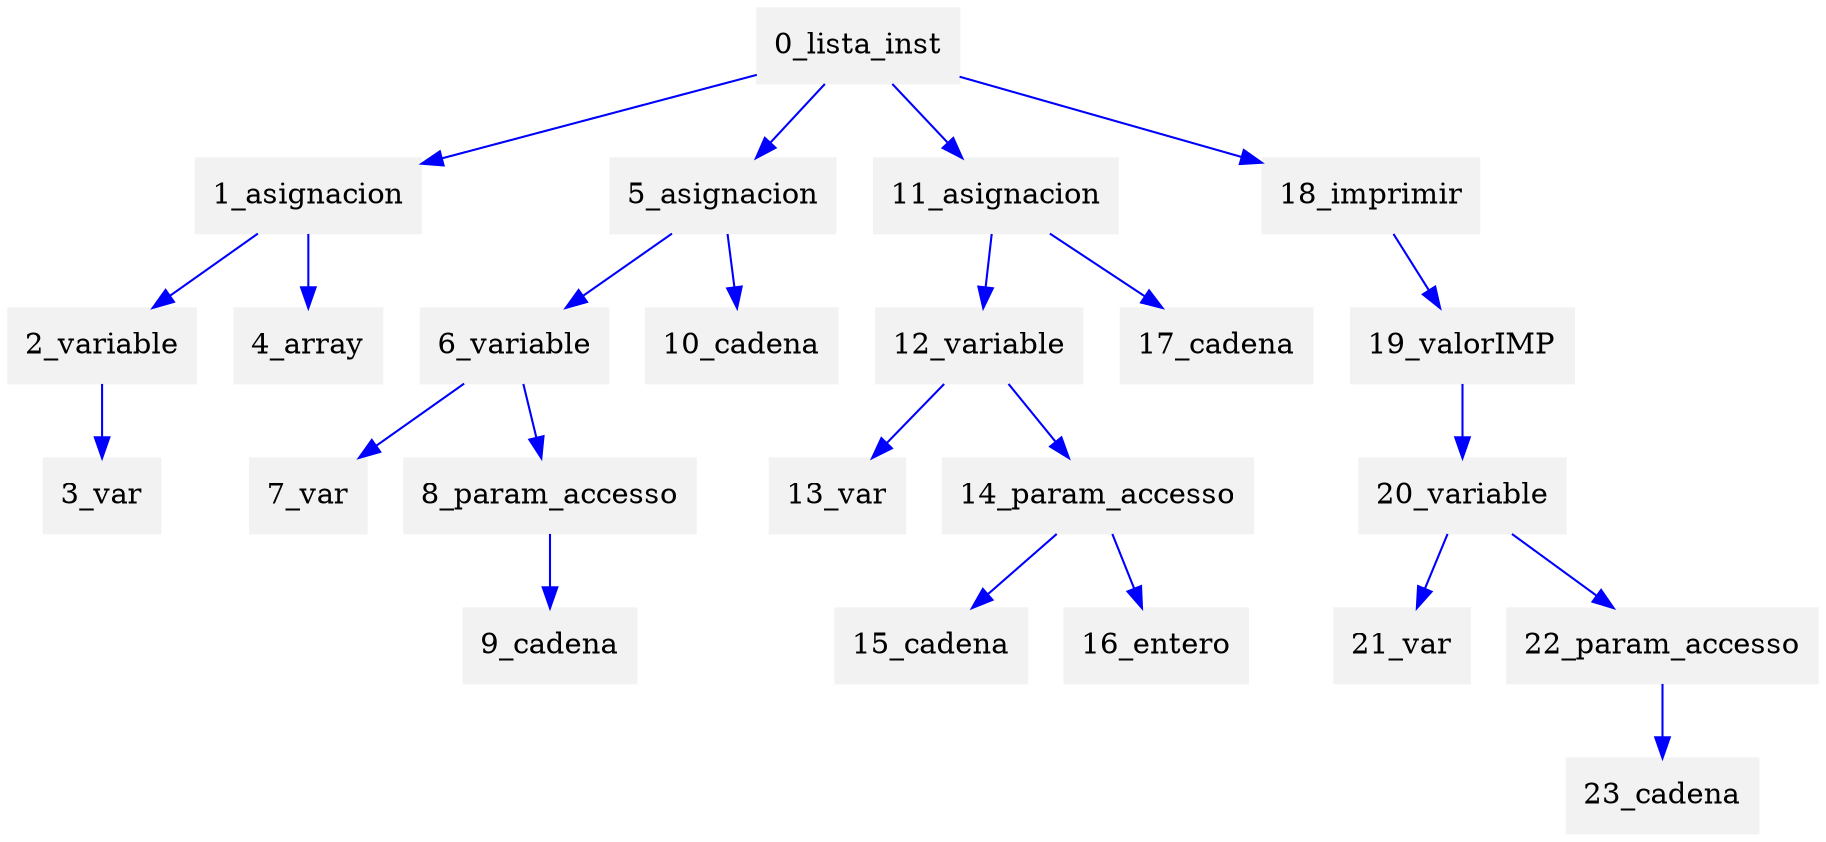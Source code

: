 digraph G {node[shape=box, style=filled, color=Gray95]; edge[color=blue];rankdir=UD 

"0_lista_inst"->"1_asignacion"
"1_asignacion"->"2_variable"
"2_variable"->"3_var"


"1_asignacion"->"4_array"


"0_lista_inst"->"5_asignacion"
"5_asignacion"->"6_variable"
"6_variable"->"7_var"

"6_variable"->"8_param_accesso"
"8_param_accesso"->"9_cadena"



"5_asignacion"->"10_cadena"


"0_lista_inst"->"11_asignacion"
"11_asignacion"->"12_variable"
"12_variable"->"13_var"

"12_variable"->"14_param_accesso"
"14_param_accesso"->"15_cadena"

"14_param_accesso"->"16_entero"



"11_asignacion"->"17_cadena"


"0_lista_inst"->"18_imprimir"
"18_imprimir"->"19_valorIMP"
"19_valorIMP"->"20_variable"
"20_variable"->"21_var"

"20_variable"->"22_param_accesso"
"22_param_accesso"->"23_cadena"






}